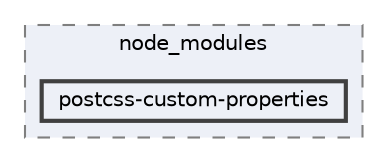 digraph "pkiclassroomrescheduler/src/main/frontend/node_modules/postcss-custom-properties"
{
 // LATEX_PDF_SIZE
  bgcolor="transparent";
  edge [fontname=Helvetica,fontsize=10,labelfontname=Helvetica,labelfontsize=10];
  node [fontname=Helvetica,fontsize=10,shape=box,height=0.2,width=0.4];
  compound=true
  subgraph clusterdir_72953eda66ccb3a2722c28e1c3e6c23b {
    graph [ bgcolor="#edf0f7", pencolor="grey50", label="node_modules", fontname=Helvetica,fontsize=10 style="filled,dashed", URL="dir_72953eda66ccb3a2722c28e1c3e6c23b.html",tooltip=""]
  dir_4b56851c71d6a52693c62a2cad99b971 [label="postcss-custom-properties", fillcolor="#edf0f7", color="grey25", style="filled,bold", URL="dir_4b56851c71d6a52693c62a2cad99b971.html",tooltip=""];
  }
}
